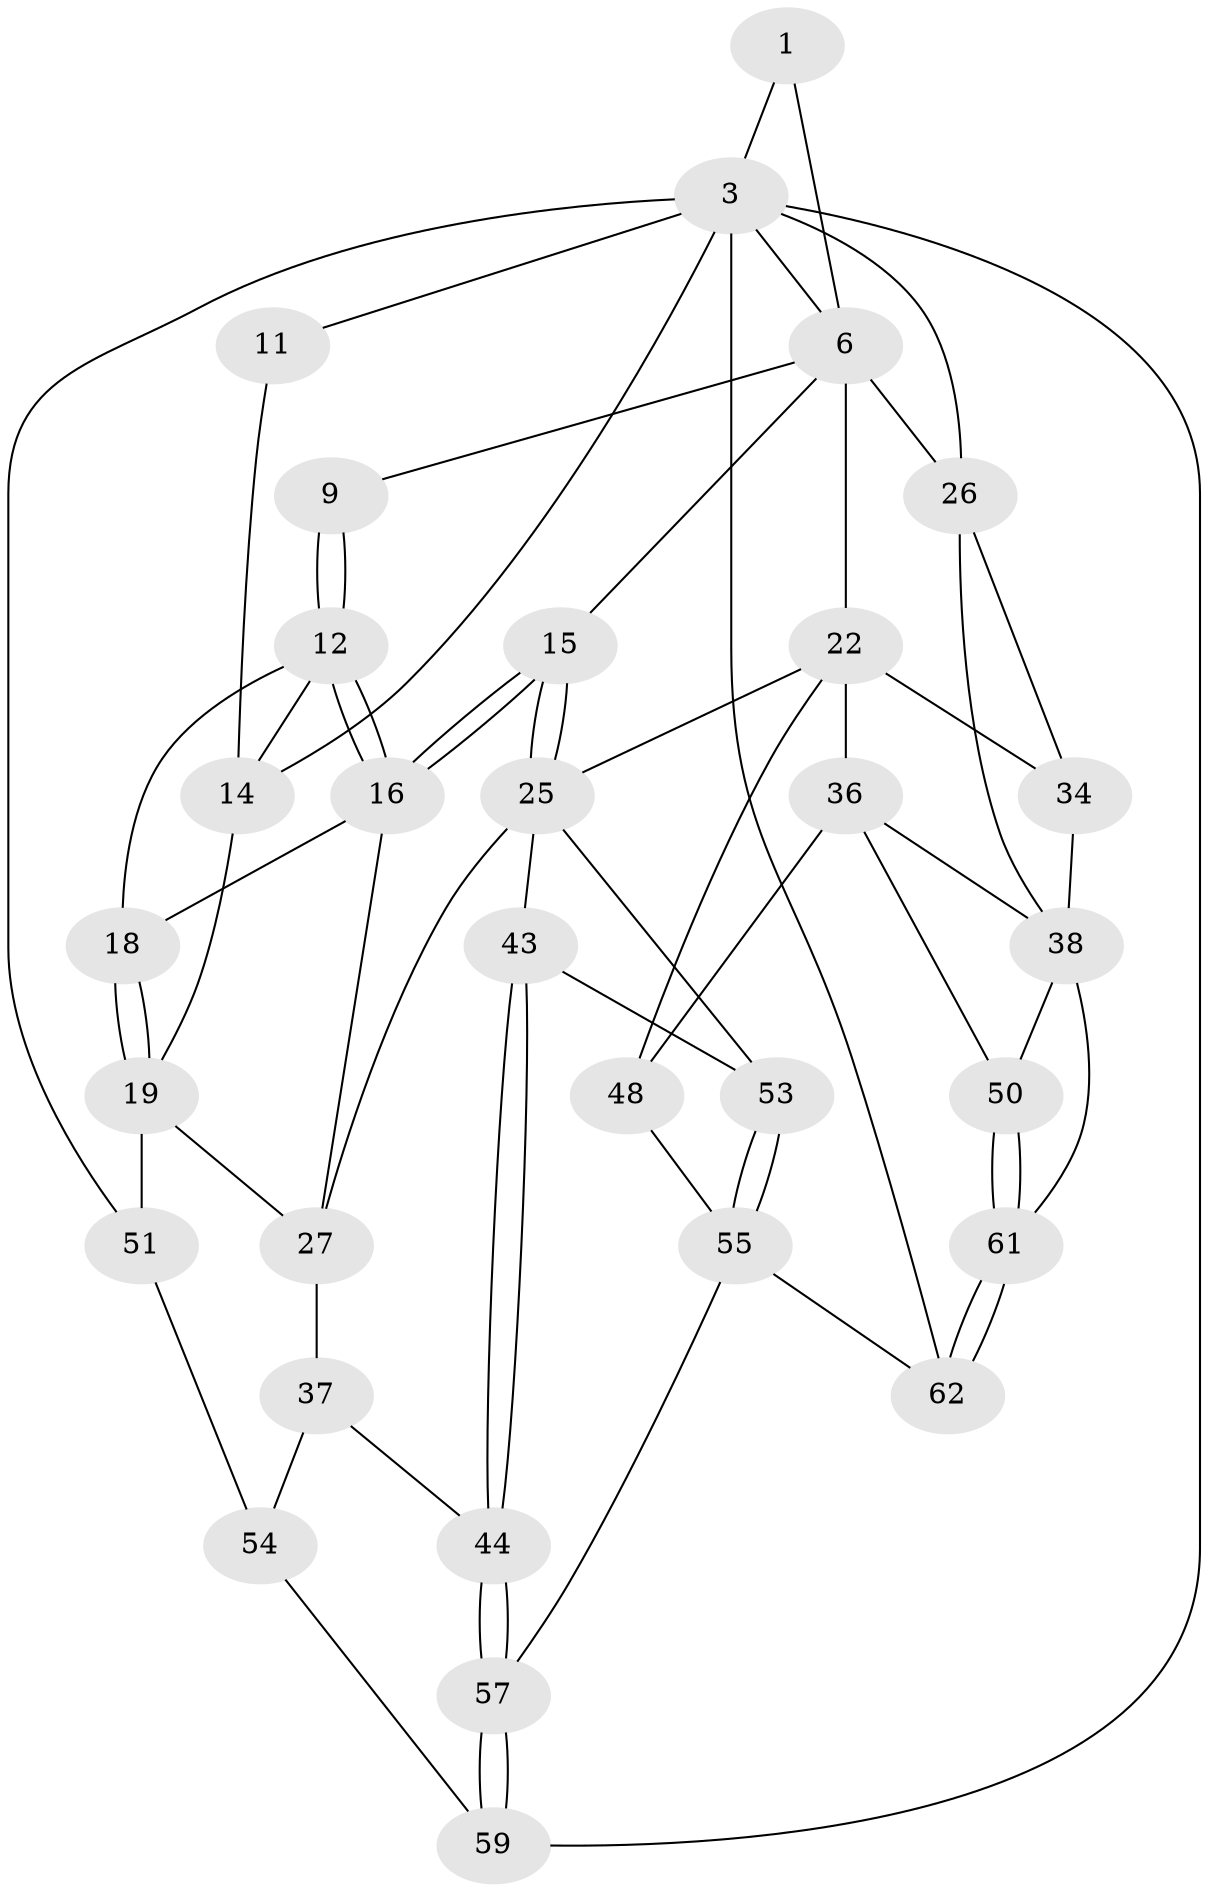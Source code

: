 // original degree distribution, {3: 0.047619047619047616, 6: 0.23809523809523808, 5: 0.4603174603174603, 4: 0.25396825396825395}
// Generated by graph-tools (version 1.1) at 2025/28/03/15/25 16:28:08]
// undirected, 31 vertices, 67 edges
graph export_dot {
graph [start="1"]
  node [color=gray90,style=filled];
  1 [pos="+0.8086666672154809+0",super="+2+5"];
  3 [pos="+1+0.3342441860214629",super="+4+46"];
  6 [pos="+0.6516177472439654+0.3103457766122886",super="+7+21"];
  9 [pos="+0.33278644967992427+0"];
  11 [pos="+0.30241345339195985+0"];
  12 [pos="+0.27058579160875357+0.3355580737407438",super="+13"];
  14 [pos="+0.12581061957041442+0.16421695831319824",super="+17"];
  15 [pos="+0.34251415024493653+0.4344030692436434"];
  16 [pos="+0.2969366655515444+0.4230794068032659",super="+20"];
  18 [pos="+0.11337376116415676+0.40149890861535475"];
  19 [pos="+0+0.3698131669729399",super="+29"];
  22 [pos="+0.6766179097787041+0.440471958848338",super="+33+23"];
  25 [pos="+0.42554044158241183+0.5886627272931572",super="+30"];
  26 [pos="+1+0.3849043152027613",super="+35"];
  27 [pos="+0.1771793275052668+0.56135148610783",super="+32+28"];
  34 [pos="+0.7900702916352146+0.5237446025499853"];
  36 [pos="+0.6748619780738839+0.65146158294783",super="+39"];
  37 [pos="+0.12052946305155934+0.7162138308581532",super="+45"];
  38 [pos="+0.7966442790774794+0.5631070321733059",super="+40"];
  43 [pos="+0.22057768690609733+0.7308301996121482"];
  44 [pos="+0.1296194088926253+0.7487634172103803"];
  48 [pos="+0.4965945137013416+0.7105262337248127",super="+49"];
  50 [pos="+0.7024114069042949+0.7989449765562271"];
  51 [pos="+0+0.7234097267712086",super="+52"];
  53 [pos="+0.280261125848474+0.7397770039288105"];
  54 [pos="+0.08800731442472746+0.748454146189595",super="+60"];
  55 [pos="+0.30385956828876026+0.7748987684064242",super="+56"];
  57 [pos="+0.24519650632006484+1"];
  59 [pos="+0.23681280584106126+1"];
  61 [pos="+0.7114392255192072+0.8151690580802143"];
  62 [pos="+0.5658902596787379+1"];
  1 -- 3;
  1 -- 6;
  3 -- 26 [weight=2];
  3 -- 11;
  3 -- 6;
  3 -- 51 [weight=2];
  3 -- 14;
  3 -- 59;
  3 -- 62;
  6 -- 9;
  6 -- 15;
  6 -- 26;
  6 -- 22;
  9 -- 12;
  9 -- 12;
  11 -- 14;
  12 -- 16;
  12 -- 16;
  12 -- 18;
  12 -- 14;
  14 -- 19;
  15 -- 16;
  15 -- 16;
  15 -- 25;
  15 -- 25;
  16 -- 18;
  16 -- 27;
  18 -- 19;
  18 -- 19;
  19 -- 51;
  19 -- 27;
  22 -- 34;
  22 -- 36 [weight=2];
  22 -- 48;
  22 -- 25;
  25 -- 27;
  25 -- 53;
  25 -- 43;
  26 -- 34;
  26 -- 38;
  27 -- 37 [weight=2];
  34 -- 38;
  36 -- 48;
  36 -- 50;
  36 -- 38;
  37 -- 44;
  37 -- 54;
  38 -- 50;
  38 -- 61;
  43 -- 44;
  43 -- 44;
  43 -- 53;
  44 -- 57;
  44 -- 57;
  48 -- 55 [weight=2];
  50 -- 61;
  50 -- 61;
  51 -- 54 [weight=2];
  53 -- 55;
  53 -- 55;
  54 -- 59;
  55 -- 57;
  55 -- 62;
  57 -- 59;
  57 -- 59;
  61 -- 62;
  61 -- 62;
}
